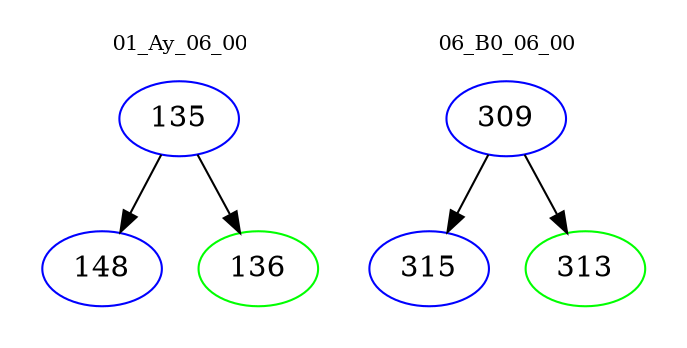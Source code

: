 digraph{
subgraph cluster_0 {
color = white
label = "01_Ay_06_00";
fontsize=10;
T0_135 [label="135", color="blue"]
T0_135 -> T0_148 [color="black"]
T0_148 [label="148", color="blue"]
T0_135 -> T0_136 [color="black"]
T0_136 [label="136", color="green"]
}
subgraph cluster_1 {
color = white
label = "06_B0_06_00";
fontsize=10;
T1_309 [label="309", color="blue"]
T1_309 -> T1_315 [color="black"]
T1_315 [label="315", color="blue"]
T1_309 -> T1_313 [color="black"]
T1_313 [label="313", color="green"]
}
}
